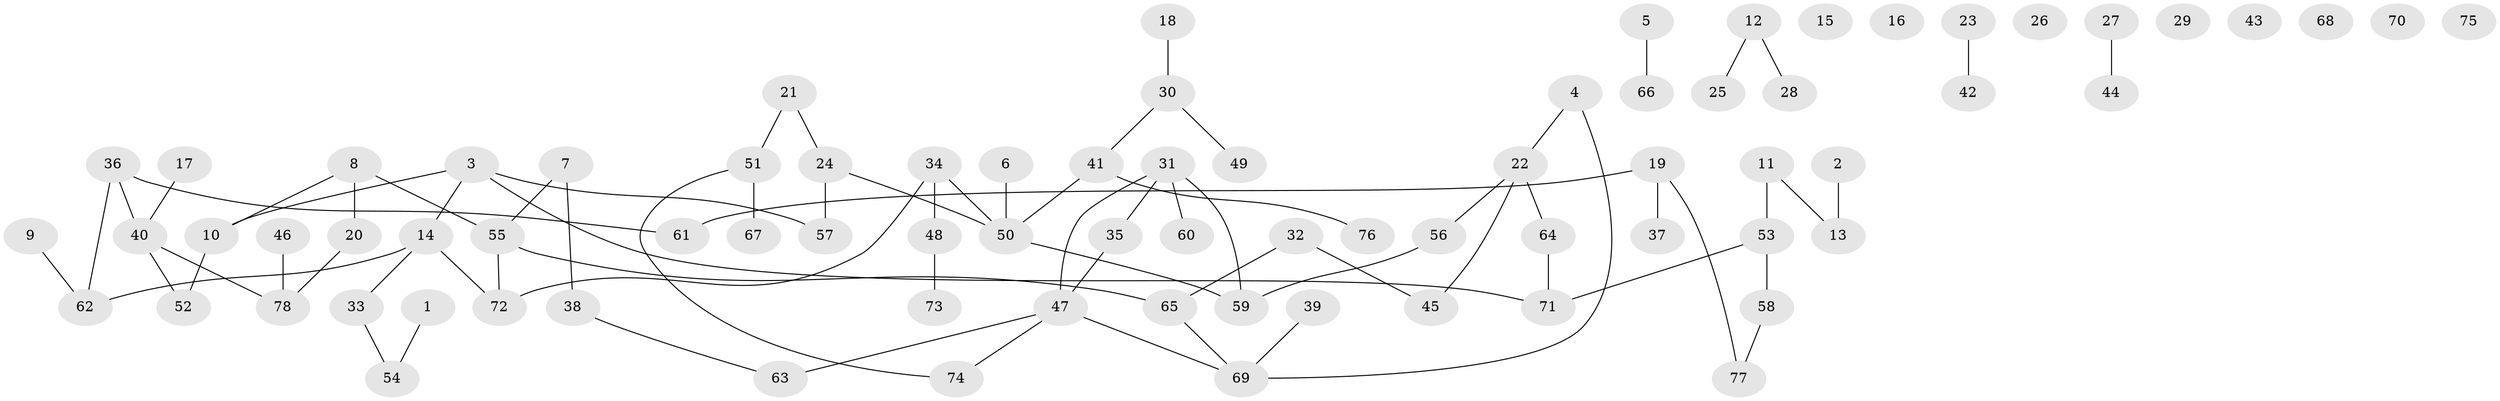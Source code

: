 // Generated by graph-tools (version 1.1) at 2025/00/03/09/25 03:00:41]
// undirected, 78 vertices, 77 edges
graph export_dot {
graph [start="1"]
  node [color=gray90,style=filled];
  1;
  2;
  3;
  4;
  5;
  6;
  7;
  8;
  9;
  10;
  11;
  12;
  13;
  14;
  15;
  16;
  17;
  18;
  19;
  20;
  21;
  22;
  23;
  24;
  25;
  26;
  27;
  28;
  29;
  30;
  31;
  32;
  33;
  34;
  35;
  36;
  37;
  38;
  39;
  40;
  41;
  42;
  43;
  44;
  45;
  46;
  47;
  48;
  49;
  50;
  51;
  52;
  53;
  54;
  55;
  56;
  57;
  58;
  59;
  60;
  61;
  62;
  63;
  64;
  65;
  66;
  67;
  68;
  69;
  70;
  71;
  72;
  73;
  74;
  75;
  76;
  77;
  78;
  1 -- 54;
  2 -- 13;
  3 -- 10;
  3 -- 14;
  3 -- 57;
  3 -- 71;
  4 -- 22;
  4 -- 69;
  5 -- 66;
  6 -- 50;
  7 -- 38;
  7 -- 55;
  8 -- 10;
  8 -- 20;
  8 -- 55;
  9 -- 62;
  10 -- 52;
  11 -- 13;
  11 -- 53;
  12 -- 25;
  12 -- 28;
  14 -- 33;
  14 -- 62;
  14 -- 72;
  17 -- 40;
  18 -- 30;
  19 -- 37;
  19 -- 61;
  19 -- 77;
  20 -- 78;
  21 -- 24;
  21 -- 51;
  22 -- 45;
  22 -- 56;
  22 -- 64;
  23 -- 42;
  24 -- 50;
  24 -- 57;
  27 -- 44;
  30 -- 41;
  30 -- 49;
  31 -- 35;
  31 -- 47;
  31 -- 59;
  31 -- 60;
  32 -- 45;
  32 -- 65;
  33 -- 54;
  34 -- 48;
  34 -- 50;
  34 -- 72;
  35 -- 47;
  36 -- 40;
  36 -- 61;
  36 -- 62;
  38 -- 63;
  39 -- 69;
  40 -- 52;
  40 -- 78;
  41 -- 50;
  41 -- 76;
  46 -- 78;
  47 -- 63;
  47 -- 69;
  47 -- 74;
  48 -- 73;
  50 -- 59;
  51 -- 67;
  51 -- 74;
  53 -- 58;
  53 -- 71;
  55 -- 65;
  55 -- 72;
  56 -- 59;
  58 -- 77;
  64 -- 71;
  65 -- 69;
}
